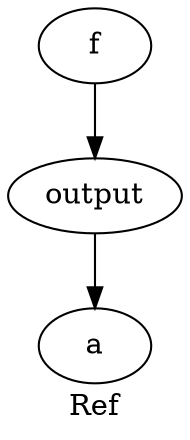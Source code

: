 digraph {
label="Ref";
x55979a4a1860 -> x55979a4a1780
x55979a4a1780 -> x55979a4a1710
x55979a4a1860 [label="f"];
x55979a4a1780 [label="output"];
x55979a4a1710 [label="a"];
}
